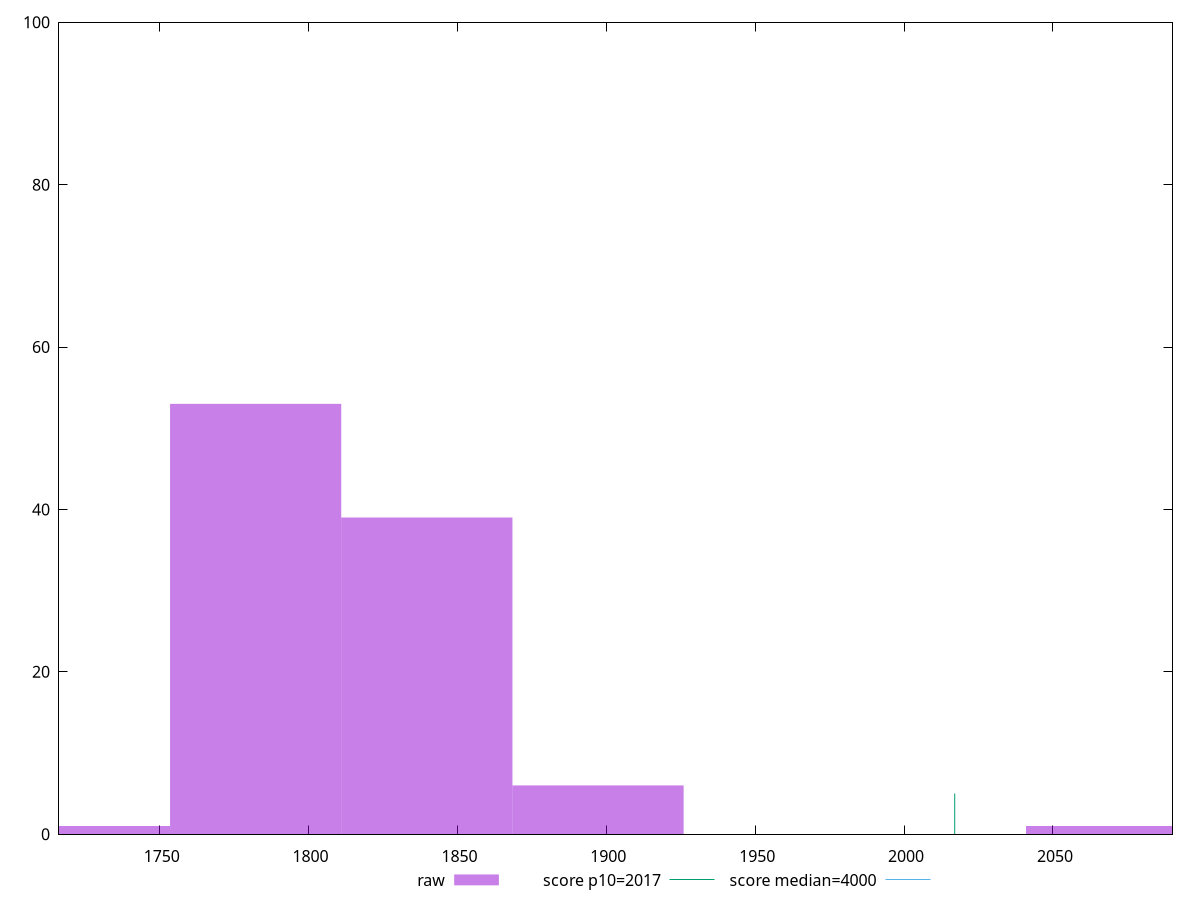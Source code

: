 reset

$raw <<EOF
1724.744996447118 1
2069.6939957365416 1
1782.2364963286884 53
1839.727996210259 39
1897.2194960918298 6
EOF

set key outside below
set boxwidth 57.4914998815706
set xrange [1716.1960000000008:2090.1399999999826]
set yrange [0:100]
set style fill transparent solid 0.5 noborder

set parametric
set terminal svg size 640, 490 enhanced background rgb 'white'
set output "report_00007_2020-12-11T15:55:29.892Z/mainthread-work-breakdown/samples/pages+cached/raw/histogram.svg"

plot $raw title "raw" with boxes, \
     2017,t title "score p10=2017", \
     4000,t title "score median=4000"

reset
